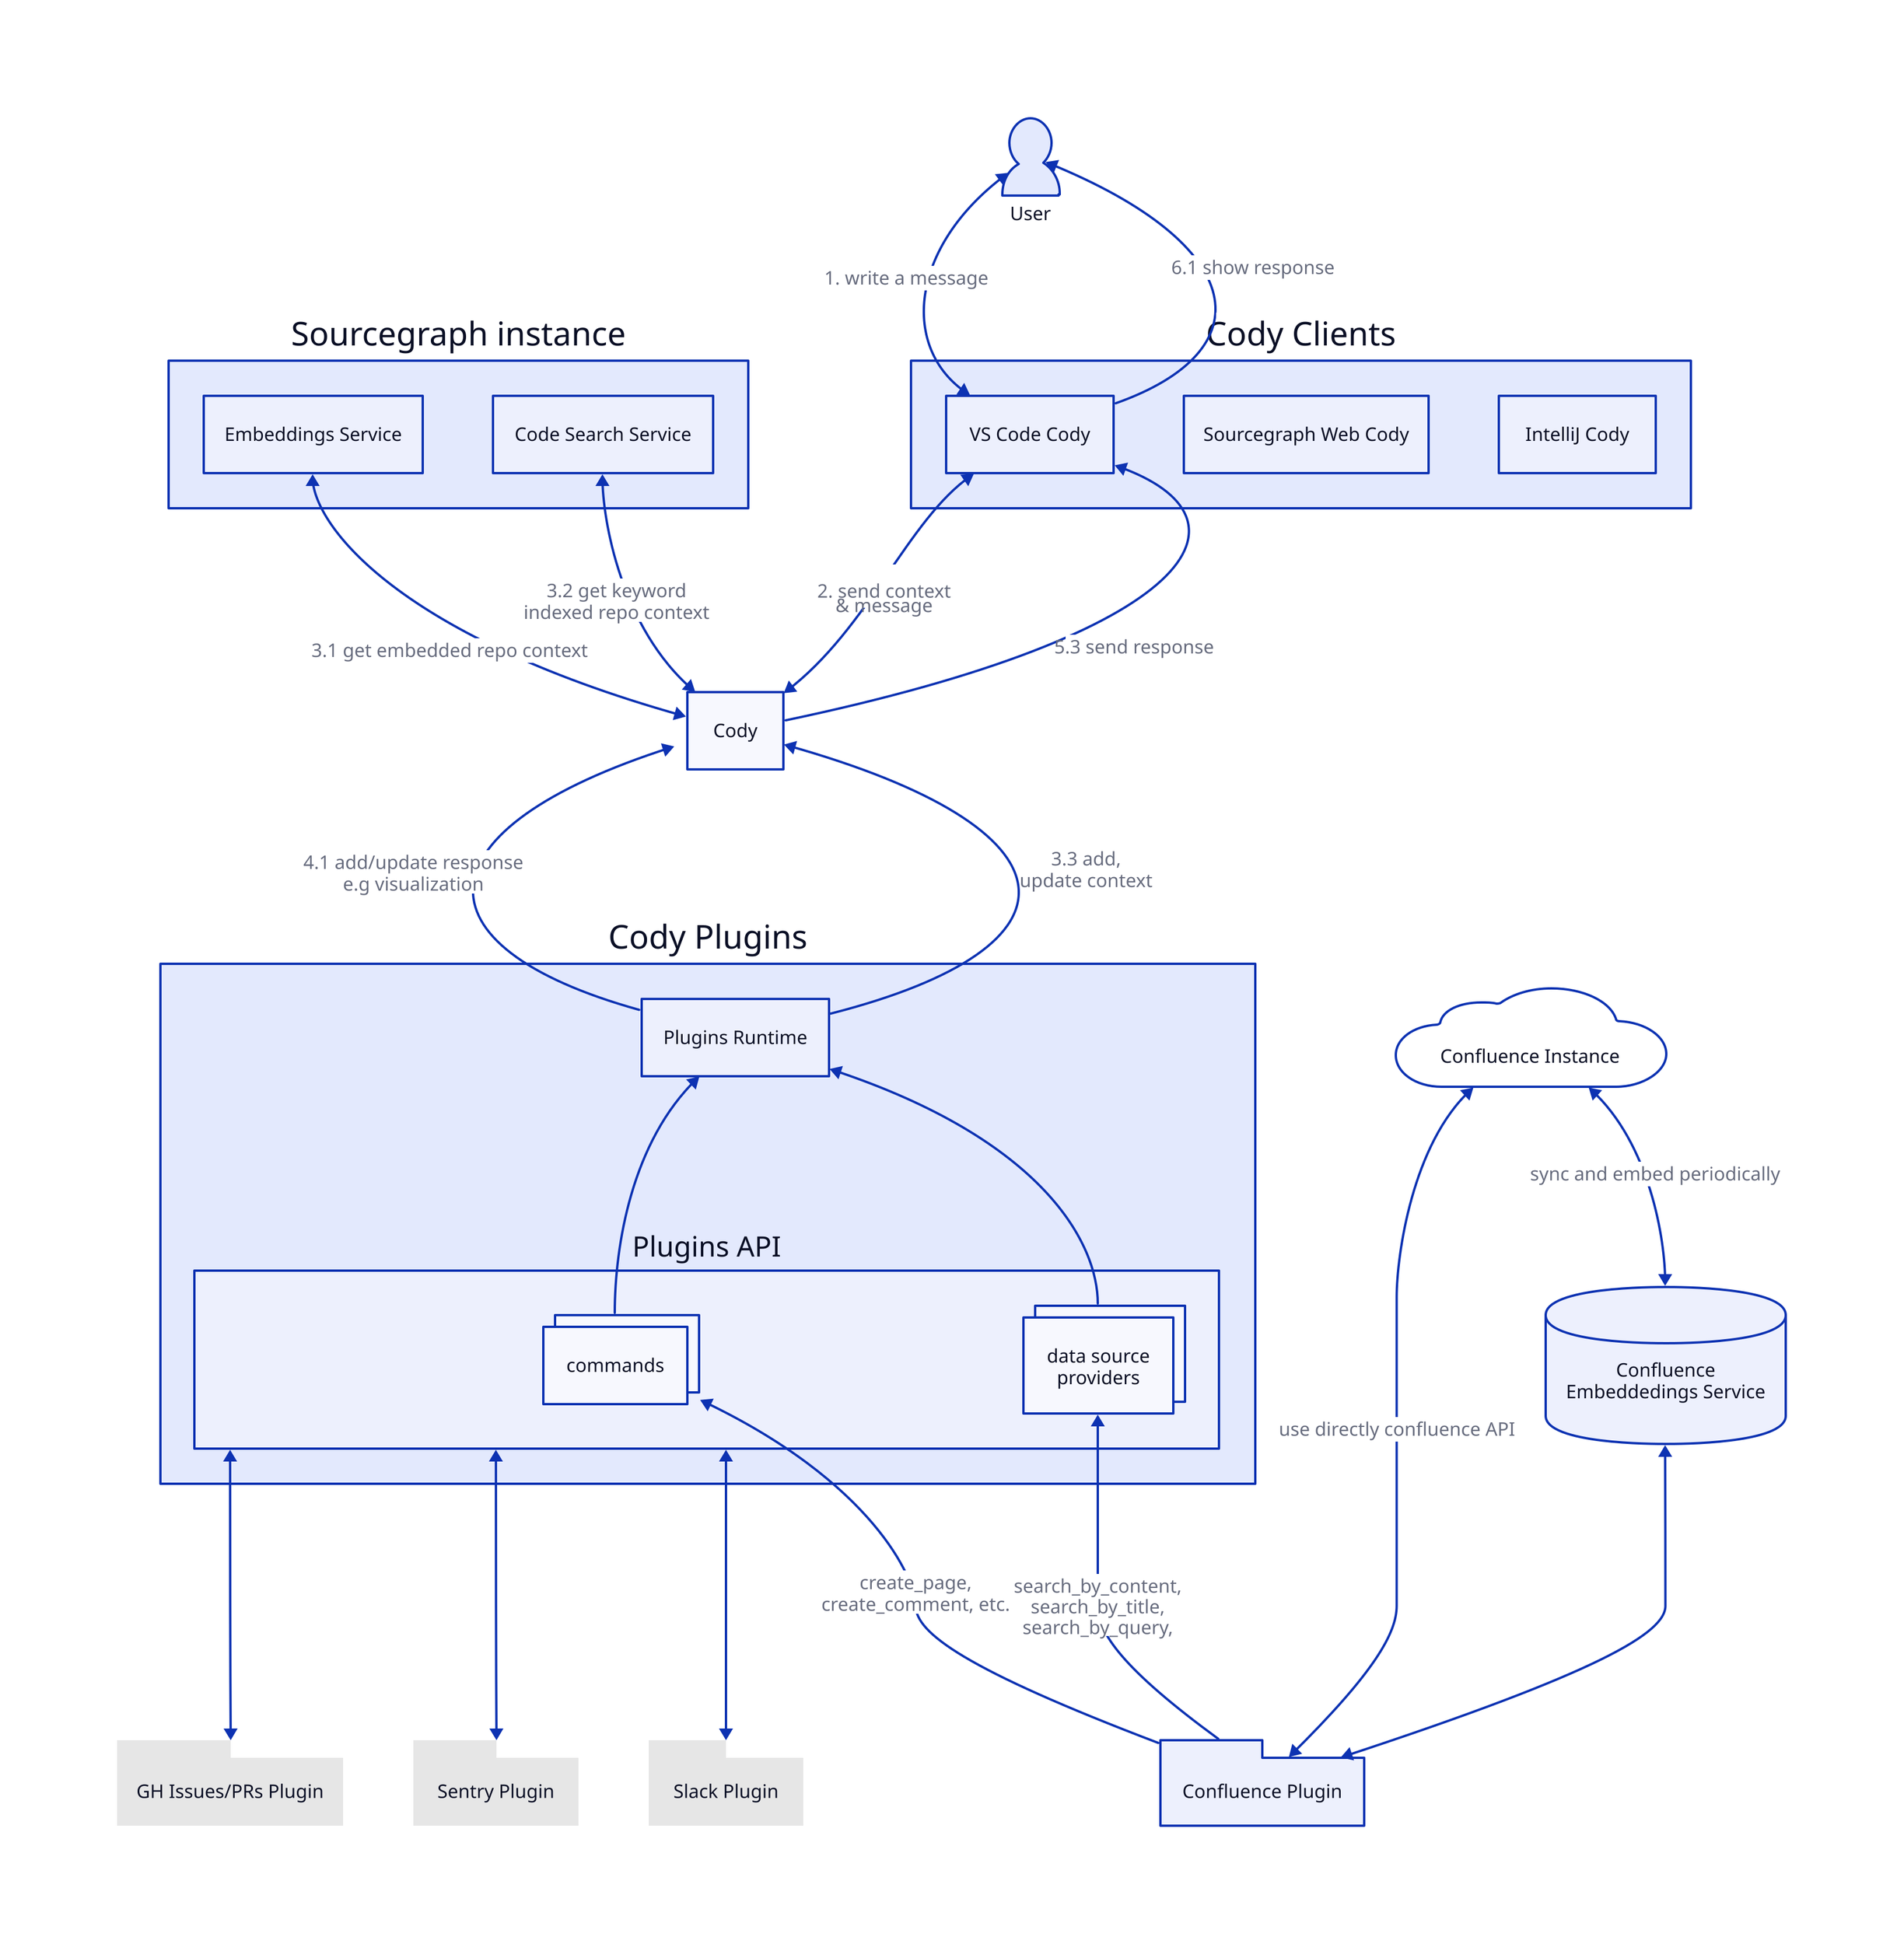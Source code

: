 # shape: sequence_diagram
direction: up
plugin_api: Cody Plugins {
    runtime: Plugins Runtime
    sdk_api: Plugins API {
        data_providers: data source\nproviders {
            style {
                multiple: true
            }
        }
        commands {
            style {
                multiple: true
            }
        }
    }

    runtime <- sdk_api.data_providers
    runtime <- sdk_api.commands
}
sg: Sourcegraph instance {
    embeddings: Embeddings Service
    code_search: Code Search Service
}
user: User {
    shape: person
}
cody_clients: Cody Clients {
    cody: VS Code Cody
    web: Sourcegraph Web Cody
    intellij: IntelliJ Cody
}
cody: Cody
confluence_plugin: Confluence Plugin {
    shape: package
}
conflence_instance: Confluence Instance {
    shape: cloud
}
confluence_embeddedings: Confluence\nEmbeddedings Service {
    shape: cylinder
}
slack_plugin: Slack Plugin {
    shape: package
    style {
        fill: "#e6e6e6"
        stroke-width: 0
    }
}
sentry_plugin: Sentry Plugin {
    shape: package
    style {
        fill: "#e6e6e6"
        stroke-width: 0
    }
}
github_plugin: GH Issues/PRs Plugin {
    shape: package
    style {
        fill: "#e6e6e6"
        stroke-width: 0
    }
}
confluence_embeddedings <-> conflence_instance: sync and embed periodically

user <-> cody_clients.cody: 1. write a message
cody_clients.cody <-> cody: \n2. send context\n& message
cody <-> sg.embeddings: 3.1 get embedded repo context
cody <-> sg.code_search: 3.2 get keyword\nindexed repo context
plugin_api.runtime -> cody : 3.3 add,\nupdate context

confluence_plugin -> plugin_api.sdk_api.data_providers: search_by_content,\nsearch_by_title,\nsearch_by_query,
confluence_plugin -> plugin_api.sdk_api.commands: create_page,\ncreate_comment, etc.
confluence_plugin <-> confluence_embeddedings
confluence_plugin <-> conflence_instance: use directly confluence API

plugin_api.runtime -> cody: 4.1 add/update response\ne.g visualization
cody -> cody_clients.cody: 5.3 send response
cody_clients.cody -> user: 6.1 show response

slack_plugin <-> plugin_api.sdk_api
sentry_plugin <-> plugin_api.sdk_api
github_plugin <-> plugin_api.sdk_api

